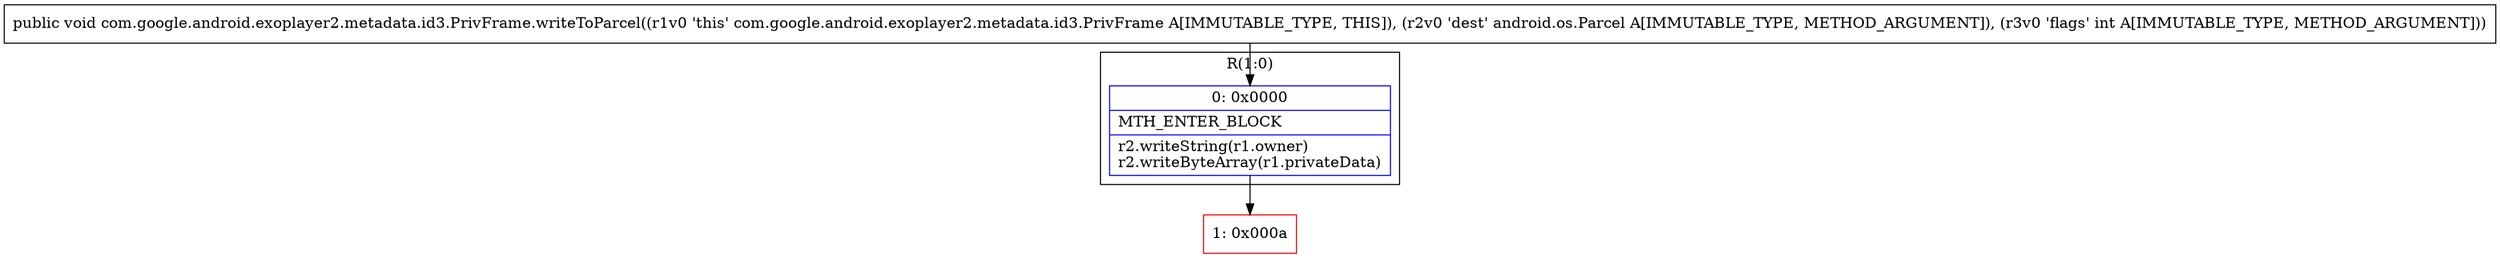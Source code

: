 digraph "CFG forcom.google.android.exoplayer2.metadata.id3.PrivFrame.writeToParcel(Landroid\/os\/Parcel;I)V" {
subgraph cluster_Region_1131451173 {
label = "R(1:0)";
node [shape=record,color=blue];
Node_0 [shape=record,label="{0\:\ 0x0000|MTH_ENTER_BLOCK\l|r2.writeString(r1.owner)\lr2.writeByteArray(r1.privateData)\l}"];
}
Node_1 [shape=record,color=red,label="{1\:\ 0x000a}"];
MethodNode[shape=record,label="{public void com.google.android.exoplayer2.metadata.id3.PrivFrame.writeToParcel((r1v0 'this' com.google.android.exoplayer2.metadata.id3.PrivFrame A[IMMUTABLE_TYPE, THIS]), (r2v0 'dest' android.os.Parcel A[IMMUTABLE_TYPE, METHOD_ARGUMENT]), (r3v0 'flags' int A[IMMUTABLE_TYPE, METHOD_ARGUMENT])) }"];
MethodNode -> Node_0;
Node_0 -> Node_1;
}

